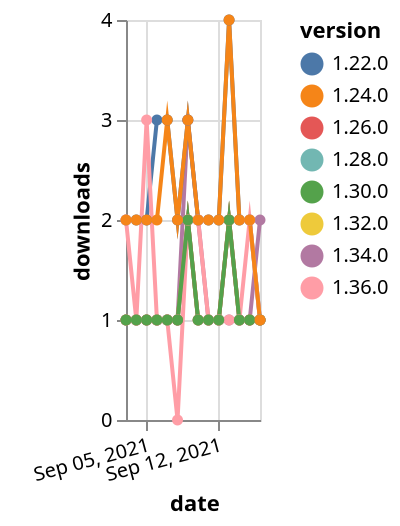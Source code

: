 {"$schema": "https://vega.github.io/schema/vega-lite/v5.json", "description": "A simple bar chart with embedded data.", "data": {"values": [{"date": "2021-09-03", "total": 174, "delta": 1, "version": "1.34.0"}, {"date": "2021-09-04", "total": 175, "delta": 1, "version": "1.34.0"}, {"date": "2021-09-05", "total": 176, "delta": 1, "version": "1.34.0"}, {"date": "2021-09-06", "total": 177, "delta": 1, "version": "1.34.0"}, {"date": "2021-09-07", "total": 178, "delta": 1, "version": "1.34.0"}, {"date": "2021-09-08", "total": 179, "delta": 1, "version": "1.34.0"}, {"date": "2021-09-09", "total": 182, "delta": 3, "version": "1.34.0"}, {"date": "2021-09-10", "total": 184, "delta": 2, "version": "1.34.0"}, {"date": "2021-09-11", "total": 185, "delta": 1, "version": "1.34.0"}, {"date": "2021-09-12", "total": 186, "delta": 1, "version": "1.34.0"}, {"date": "2021-09-13", "total": 187, "delta": 1, "version": "1.34.0"}, {"date": "2021-09-14", "total": 188, "delta": 1, "version": "1.34.0"}, {"date": "2021-09-15", "total": 189, "delta": 1, "version": "1.34.0"}, {"date": "2021-09-16", "total": 191, "delta": 2, "version": "1.34.0"}, {"date": "2021-09-03", "total": 160, "delta": 1, "version": "1.32.0"}, {"date": "2021-09-04", "total": 161, "delta": 1, "version": "1.32.0"}, {"date": "2021-09-05", "total": 162, "delta": 1, "version": "1.32.0"}, {"date": "2021-09-06", "total": 163, "delta": 1, "version": "1.32.0"}, {"date": "2021-09-07", "total": 164, "delta": 1, "version": "1.32.0"}, {"date": "2021-09-08", "total": 165, "delta": 1, "version": "1.32.0"}, {"date": "2021-09-09", "total": 167, "delta": 2, "version": "1.32.0"}, {"date": "2021-09-10", "total": 168, "delta": 1, "version": "1.32.0"}, {"date": "2021-09-11", "total": 169, "delta": 1, "version": "1.32.0"}, {"date": "2021-09-12", "total": 170, "delta": 1, "version": "1.32.0"}, {"date": "2021-09-13", "total": 172, "delta": 2, "version": "1.32.0"}, {"date": "2021-09-14", "total": 173, "delta": 1, "version": "1.32.0"}, {"date": "2021-09-15", "total": 174, "delta": 1, "version": "1.32.0"}, {"date": "2021-09-16", "total": 175, "delta": 1, "version": "1.32.0"}, {"date": "2021-09-03", "total": 2376, "delta": 2, "version": "1.22.0"}, {"date": "2021-09-04", "total": 2378, "delta": 2, "version": "1.22.0"}, {"date": "2021-09-05", "total": 2380, "delta": 2, "version": "1.22.0"}, {"date": "2021-09-06", "total": 2383, "delta": 3, "version": "1.22.0"}, {"date": "2021-09-07", "total": 2386, "delta": 3, "version": "1.22.0"}, {"date": "2021-09-08", "total": 2388, "delta": 2, "version": "1.22.0"}, {"date": "2021-09-09", "total": 2391, "delta": 3, "version": "1.22.0"}, {"date": "2021-09-10", "total": 2393, "delta": 2, "version": "1.22.0"}, {"date": "2021-09-11", "total": 2395, "delta": 2, "version": "1.22.0"}, {"date": "2021-09-12", "total": 2397, "delta": 2, "version": "1.22.0"}, {"date": "2021-09-13", "total": 2401, "delta": 4, "version": "1.22.0"}, {"date": "2021-09-14", "total": 2403, "delta": 2, "version": "1.22.0"}, {"date": "2021-09-15", "total": 2405, "delta": 2, "version": "1.22.0"}, {"date": "2021-09-16", "total": 2406, "delta": 1, "version": "1.22.0"}, {"date": "2021-09-03", "total": 199, "delta": 1, "version": "1.28.0"}, {"date": "2021-09-04", "total": 200, "delta": 1, "version": "1.28.0"}, {"date": "2021-09-05", "total": 201, "delta": 1, "version": "1.28.0"}, {"date": "2021-09-06", "total": 202, "delta": 1, "version": "1.28.0"}, {"date": "2021-09-07", "total": 203, "delta": 1, "version": "1.28.0"}, {"date": "2021-09-08", "total": 204, "delta": 1, "version": "1.28.0"}, {"date": "2021-09-09", "total": 206, "delta": 2, "version": "1.28.0"}, {"date": "2021-09-10", "total": 207, "delta": 1, "version": "1.28.0"}, {"date": "2021-09-11", "total": 208, "delta": 1, "version": "1.28.0"}, {"date": "2021-09-12", "total": 209, "delta": 1, "version": "1.28.0"}, {"date": "2021-09-13", "total": 211, "delta": 2, "version": "1.28.0"}, {"date": "2021-09-14", "total": 212, "delta": 1, "version": "1.28.0"}, {"date": "2021-09-15", "total": 213, "delta": 1, "version": "1.28.0"}, {"date": "2021-09-16", "total": 214, "delta": 1, "version": "1.28.0"}, {"date": "2021-09-03", "total": 250, "delta": 1, "version": "1.26.0"}, {"date": "2021-09-04", "total": 251, "delta": 1, "version": "1.26.0"}, {"date": "2021-09-05", "total": 252, "delta": 1, "version": "1.26.0"}, {"date": "2021-09-06", "total": 253, "delta": 1, "version": "1.26.0"}, {"date": "2021-09-07", "total": 254, "delta": 1, "version": "1.26.0"}, {"date": "2021-09-08", "total": 255, "delta": 1, "version": "1.26.0"}, {"date": "2021-09-09", "total": 257, "delta": 2, "version": "1.26.0"}, {"date": "2021-09-10", "total": 258, "delta": 1, "version": "1.26.0"}, {"date": "2021-09-11", "total": 259, "delta": 1, "version": "1.26.0"}, {"date": "2021-09-12", "total": 260, "delta": 1, "version": "1.26.0"}, {"date": "2021-09-13", "total": 262, "delta": 2, "version": "1.26.0"}, {"date": "2021-09-14", "total": 263, "delta": 1, "version": "1.26.0"}, {"date": "2021-09-15", "total": 264, "delta": 1, "version": "1.26.0"}, {"date": "2021-09-16", "total": 265, "delta": 1, "version": "1.26.0"}, {"date": "2021-09-03", "total": 114, "delta": 2, "version": "1.36.0"}, {"date": "2021-09-04", "total": 115, "delta": 1, "version": "1.36.0"}, {"date": "2021-09-05", "total": 118, "delta": 3, "version": "1.36.0"}, {"date": "2021-09-06", "total": 119, "delta": 1, "version": "1.36.0"}, {"date": "2021-09-07", "total": 120, "delta": 1, "version": "1.36.0"}, {"date": "2021-09-08", "total": 120, "delta": 0, "version": "1.36.0"}, {"date": "2021-09-09", "total": 122, "delta": 2, "version": "1.36.0"}, {"date": "2021-09-10", "total": 124, "delta": 2, "version": "1.36.0"}, {"date": "2021-09-11", "total": 125, "delta": 1, "version": "1.36.0"}, {"date": "2021-09-12", "total": 126, "delta": 1, "version": "1.36.0"}, {"date": "2021-09-13", "total": 127, "delta": 1, "version": "1.36.0"}, {"date": "2021-09-14", "total": 128, "delta": 1, "version": "1.36.0"}, {"date": "2021-09-15", "total": 130, "delta": 2, "version": "1.36.0"}, {"date": "2021-09-16", "total": 131, "delta": 1, "version": "1.36.0"}, {"date": "2021-09-03", "total": 188, "delta": 1, "version": "1.30.0"}, {"date": "2021-09-04", "total": 189, "delta": 1, "version": "1.30.0"}, {"date": "2021-09-05", "total": 190, "delta": 1, "version": "1.30.0"}, {"date": "2021-09-06", "total": 191, "delta": 1, "version": "1.30.0"}, {"date": "2021-09-07", "total": 192, "delta": 1, "version": "1.30.0"}, {"date": "2021-09-08", "total": 193, "delta": 1, "version": "1.30.0"}, {"date": "2021-09-09", "total": 195, "delta": 2, "version": "1.30.0"}, {"date": "2021-09-10", "total": 196, "delta": 1, "version": "1.30.0"}, {"date": "2021-09-11", "total": 197, "delta": 1, "version": "1.30.0"}, {"date": "2021-09-12", "total": 198, "delta": 1, "version": "1.30.0"}, {"date": "2021-09-13", "total": 200, "delta": 2, "version": "1.30.0"}, {"date": "2021-09-14", "total": 201, "delta": 1, "version": "1.30.0"}, {"date": "2021-09-15", "total": 202, "delta": 1, "version": "1.30.0"}, {"date": "2021-09-16", "total": 203, "delta": 1, "version": "1.30.0"}, {"date": "2021-09-03", "total": 2277, "delta": 2, "version": "1.24.0"}, {"date": "2021-09-04", "total": 2279, "delta": 2, "version": "1.24.0"}, {"date": "2021-09-05", "total": 2281, "delta": 2, "version": "1.24.0"}, {"date": "2021-09-06", "total": 2283, "delta": 2, "version": "1.24.0"}, {"date": "2021-09-07", "total": 2286, "delta": 3, "version": "1.24.0"}, {"date": "2021-09-08", "total": 2288, "delta": 2, "version": "1.24.0"}, {"date": "2021-09-09", "total": 2291, "delta": 3, "version": "1.24.0"}, {"date": "2021-09-10", "total": 2293, "delta": 2, "version": "1.24.0"}, {"date": "2021-09-11", "total": 2295, "delta": 2, "version": "1.24.0"}, {"date": "2021-09-12", "total": 2297, "delta": 2, "version": "1.24.0"}, {"date": "2021-09-13", "total": 2301, "delta": 4, "version": "1.24.0"}, {"date": "2021-09-14", "total": 2303, "delta": 2, "version": "1.24.0"}, {"date": "2021-09-15", "total": 2305, "delta": 2, "version": "1.24.0"}, {"date": "2021-09-16", "total": 2306, "delta": 1, "version": "1.24.0"}]}, "width": "container", "mark": {"type": "line", "point": {"filled": true}}, "encoding": {"x": {"field": "date", "type": "temporal", "timeUnit": "yearmonthdate", "title": "date", "axis": {"labelAngle": -15}}, "y": {"field": "delta", "type": "quantitative", "title": "downloads"}, "color": {"field": "version", "type": "nominal"}, "tooltip": {"field": "delta"}}}